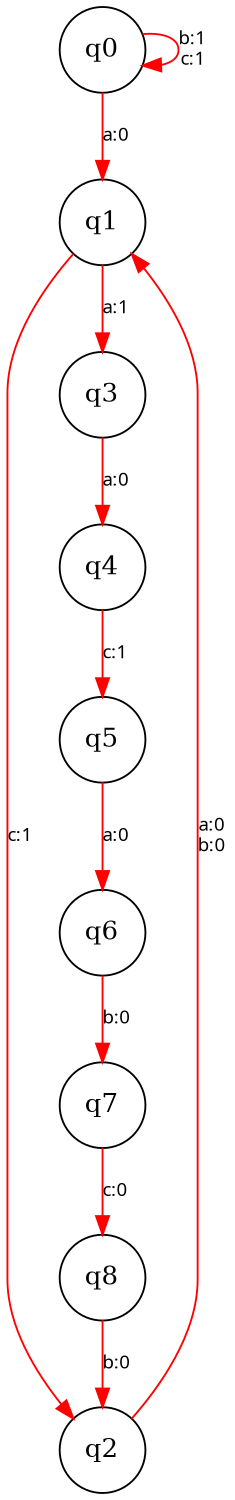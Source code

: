 digraph G {
  center=1;
  size="80,10";
  0 [label="q0", shape="circle"];
  1 [label="q1", shape="circle"];
  2 [label="q2", shape="circle"];
  3 [label="q3", shape="circle"];
  4 [label="q4", shape="circle"];
  5 [label="q5", shape="circle"];
  6 [label="q6", shape="circle"];
  7 [label="q7", shape="circle"];
  8 [label="q8", shape="circle"];
  0 -> 0 [label="b:1\nc:1\n", color="red", fontname="NimbusMonL-Regu", labeljust="r", fontsize=10];
  0 -> 1 [label="a:0\n", color="red", fontname="NimbusMonL-Regu", labeljust="r", fontsize=10];
  1 -> 2 [label="c:1\n", color="red", fontname="NimbusMonL-Regu", labeljust="r", fontsize=10];
  1 -> 3 [label="a:1\n", color="red", fontname="NimbusMonL-Regu", labeljust="r", fontsize=10];
  2 -> 1 [label="a:0\nb:0\n", color="red", fontname="NimbusMonL-Regu", labeljust="r", fontsize=10];
  3 -> 4 [label="a:0\n", color="red", fontname="NimbusMonL-Regu", labeljust="r", fontsize=10];
  4 -> 5 [label="c:1\n", color="red", fontname="NimbusMonL-Regu", labeljust="r", fontsize=10];
  5 -> 6 [label="a:0\n", color="red", fontname="NimbusMonL-Regu", labeljust="r", fontsize=10];
  6 -> 7 [label="b:0\n", color="red", fontname="NimbusMonL-Regu", labeljust="r", fontsize=10];
  7 -> 8 [label="c:0\n", color="red", fontname="NimbusMonL-Regu", labeljust="r", fontsize=10];
  8 -> 2 [label="b:0\n", color="red", fontname="NimbusMonL-Regu", labeljust="r", fontsize=10];
}

